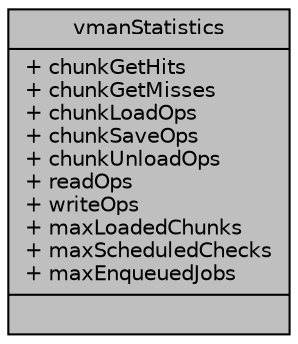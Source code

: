 digraph "vmanStatistics"
{
  bgcolor="transparent";
  edge [fontname="Helvetica",fontsize="10",labelfontname="Helvetica",labelfontsize="10"];
  node [fontname="Helvetica",fontsize="10",shape=record];
  Node1 [label="{vmanStatistics\n|+ chunkGetHits\l+ chunkGetMisses\l+ chunkLoadOps\l+ chunkSaveOps\l+ chunkUnloadOps\l+ readOps\l+ writeOps\l+ maxLoadedChunks\l+ maxScheduledChecks\l+ maxEnqueuedJobs\l|}",height=0.2,width=0.4,color="black", fillcolor="grey75", style="filled" fontcolor="black"];
}
